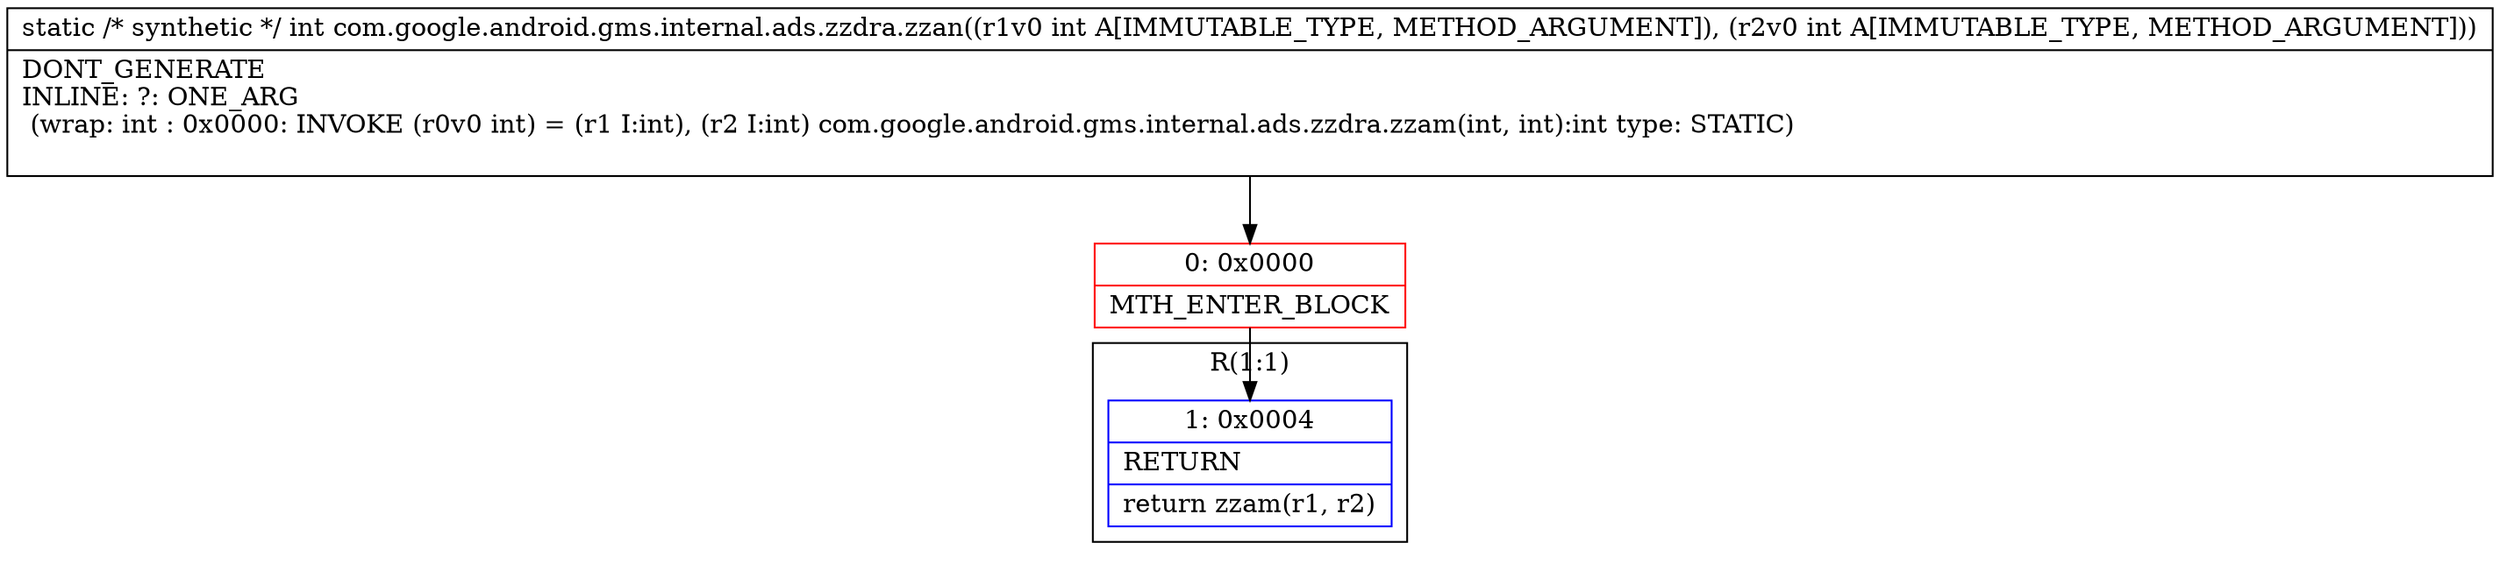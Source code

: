 digraph "CFG forcom.google.android.gms.internal.ads.zzdra.zzan(II)I" {
subgraph cluster_Region_1278593205 {
label = "R(1:1)";
node [shape=record,color=blue];
Node_1 [shape=record,label="{1\:\ 0x0004|RETURN\l|return zzam(r1, r2)\l}"];
}
Node_0 [shape=record,color=red,label="{0\:\ 0x0000|MTH_ENTER_BLOCK\l}"];
MethodNode[shape=record,label="{static \/* synthetic *\/ int com.google.android.gms.internal.ads.zzdra.zzan((r1v0 int A[IMMUTABLE_TYPE, METHOD_ARGUMENT]), (r2v0 int A[IMMUTABLE_TYPE, METHOD_ARGUMENT]))  | DONT_GENERATE\lINLINE: ?: ONE_ARG  \l  (wrap: int : 0x0000: INVOKE  (r0v0 int) = (r1 I:int), (r2 I:int) com.google.android.gms.internal.ads.zzdra.zzam(int, int):int type: STATIC)\l\l}"];
MethodNode -> Node_0;
Node_0 -> Node_1;
}

